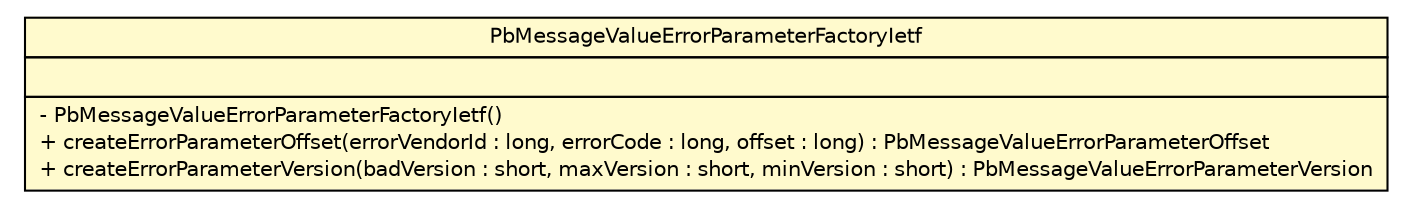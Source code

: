 #!/usr/local/bin/dot
#
# Class diagram 
# Generated by UMLGraph version R5_6 (http://www.umlgraph.org/)
#

digraph G {
	edge [fontname="Helvetica",fontsize=10,labelfontname="Helvetica",labelfontsize=10];
	node [fontname="Helvetica",fontsize=10,shape=plaintext];
	nodesep=0.25;
	ranksep=0.5;
	// org.ietf.nea.pb.message.util.PbMessageValueErrorParameterFactoryIetf
	c118652 [label=<<table title="org.ietf.nea.pb.message.util.PbMessageValueErrorParameterFactoryIetf" border="0" cellborder="1" cellspacing="0" cellpadding="2" port="p" bgcolor="lemonChiffon" href="./PbMessageValueErrorParameterFactoryIetf.html">
		<tr><td><table border="0" cellspacing="0" cellpadding="1">
<tr><td align="center" balign="center"> PbMessageValueErrorParameterFactoryIetf </td></tr>
		</table></td></tr>
		<tr><td><table border="0" cellspacing="0" cellpadding="1">
<tr><td align="left" balign="left">  </td></tr>
		</table></td></tr>
		<tr><td><table border="0" cellspacing="0" cellpadding="1">
<tr><td align="left" balign="left"> - PbMessageValueErrorParameterFactoryIetf() </td></tr>
<tr><td align="left" balign="left"> + createErrorParameterOffset(errorVendorId : long, errorCode : long, offset : long) : PbMessageValueErrorParameterOffset </td></tr>
<tr><td align="left" balign="left"> + createErrorParameterVersion(badVersion : short, maxVersion : short, minVersion : short) : PbMessageValueErrorParameterVersion </td></tr>
		</table></td></tr>
		</table>>, URL="./PbMessageValueErrorParameterFactoryIetf.html", fontname="Helvetica", fontcolor="black", fontsize=10.0];
}

